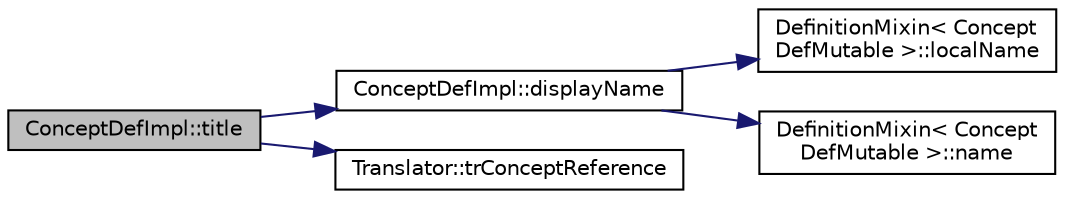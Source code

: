 digraph "ConceptDefImpl::title"
{
 // LATEX_PDF_SIZE
  edge [fontname="Helvetica",fontsize="10",labelfontname="Helvetica",labelfontsize="10"];
  node [fontname="Helvetica",fontsize="10",shape=record];
  rankdir="LR";
  Node1 [label="ConceptDefImpl::title",height=0.2,width=0.4,color="black", fillcolor="grey75", style="filled", fontcolor="black",tooltip=" "];
  Node1 -> Node2 [color="midnightblue",fontsize="10",style="solid"];
  Node2 [label="ConceptDefImpl::displayName",height=0.2,width=0.4,color="black", fillcolor="white", style="filled",URL="$classConceptDefImpl.html#a20913a47f8af102c05d758f8fff4c516",tooltip=" "];
  Node2 -> Node3 [color="midnightblue",fontsize="10",style="solid"];
  Node3 [label="DefinitionMixin\< Concept\lDefMutable \>::localName",height=0.2,width=0.4,color="black", fillcolor="white", style="filled",URL="$classDefinitionMixin.html#a5668769c43090fa8250f56b90ed963b4",tooltip=" "];
  Node2 -> Node4 [color="midnightblue",fontsize="10",style="solid"];
  Node4 [label="DefinitionMixin\< Concept\lDefMutable \>::name",height=0.2,width=0.4,color="black", fillcolor="white", style="filled",URL="$classDefinitionMixin.html#a03a95195d1616701c67a11d38b2b22bf",tooltip=" "];
  Node1 -> Node5 [color="midnightblue",fontsize="10",style="solid"];
  Node5 [label="Translator::trConceptReference",height=0.2,width=0.4,color="black", fillcolor="white", style="filled",URL="$classTranslator.html#ab8de1d3cbb5c0aec8e81c5aace559f40",tooltip=" "];
}
